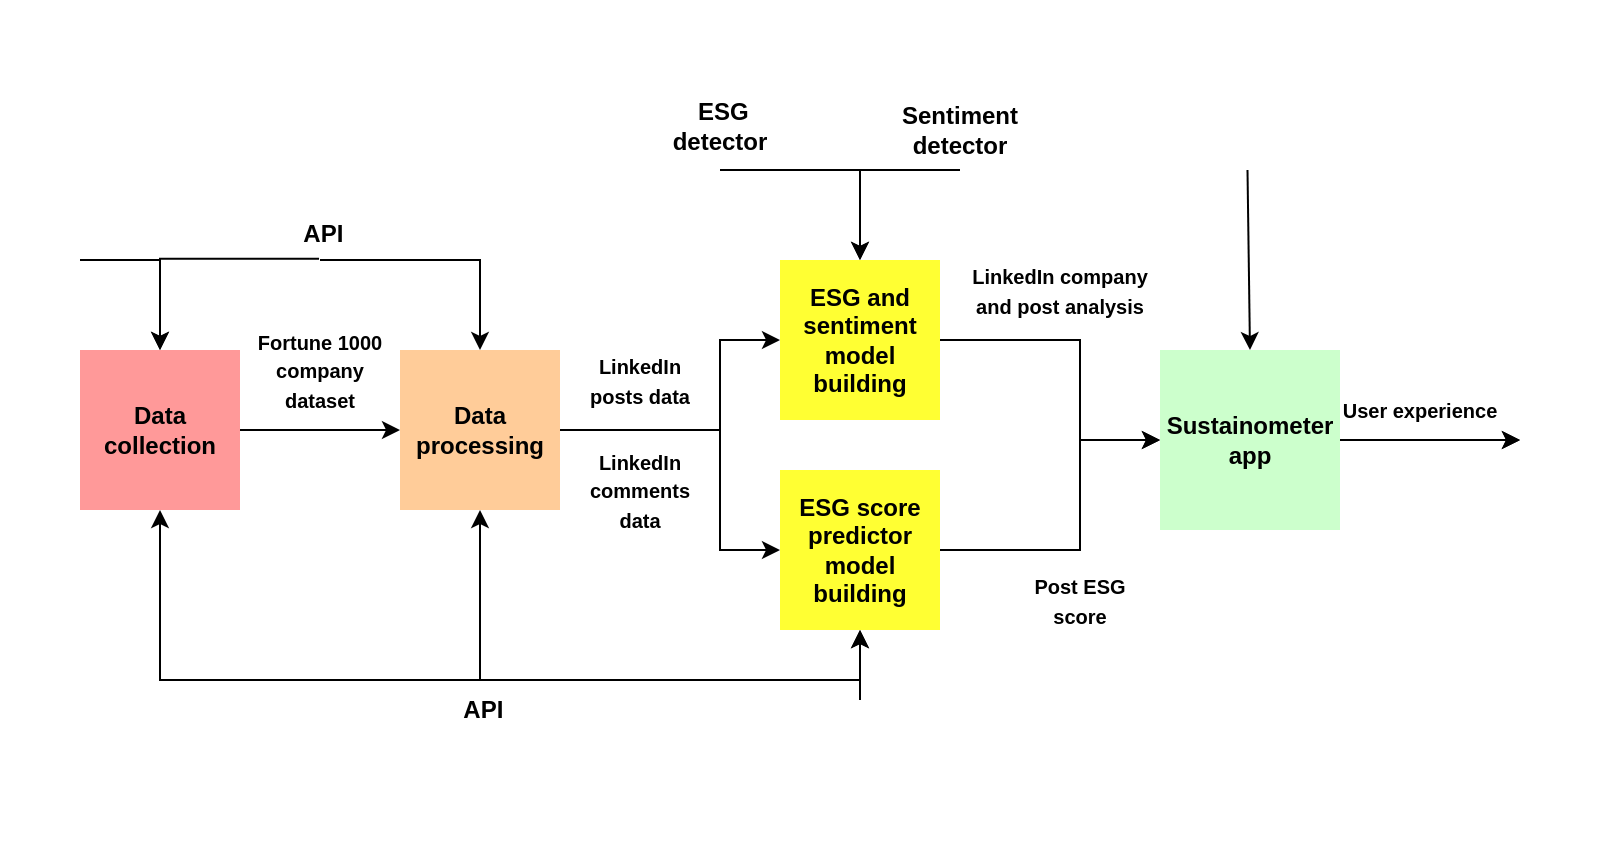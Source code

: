 <mxfile version="20.5.1" type="device"><diagram id="3Dkki-ofeys4IEUwjCBM" name="Page-1"><mxGraphModel dx="1345" dy="506" grid="1" gridSize="10" guides="1" tooltips="1" connect="1" arrows="1" fold="1" page="1" pageScale="1" pageWidth="850" pageHeight="1100" math="0" shadow="0"><root><mxCell id="0"/><mxCell id="1" parent="0"/><mxCell id="6IRQ7IJG4DnJNw5sI91V-43" value="" style="rounded=0;whiteSpace=wrap;html=1;fillColor=none;strokeColor=none;shadow=0;align=left;" vertex="1" parent="1"><mxGeometry x="540" width="160" height="430" as="geometry"/></mxCell><mxCell id="6IRQ7IJG4DnJNw5sI91V-31" value="" style="rounded=0;whiteSpace=wrap;html=1;fillColor=none;strokeColor=none;shadow=0;align=left;" vertex="1" parent="1"><mxGeometry x="320" width="220" height="430" as="geometry"/></mxCell><mxCell id="6IRQ7IJG4DnJNw5sI91V-13" value="" style="rounded=0;whiteSpace=wrap;html=1;fillColor=none;strokeColor=none;shadow=0;align=left;" vertex="1" parent="1"><mxGeometry x="160" width="160" height="430" as="geometry"/></mxCell><mxCell id="6IRQ7IJG4DnJNw5sI91V-1" value="&lt;b&gt;ESG score predictor model building&lt;/b&gt;" style="whiteSpace=wrap;html=1;aspect=fixed;fillColor=#FFFF33;strokeColor=none;fontFamily=Arial;fontSource=https%3A%2F%2Ffonts.googleapis.com%2Fcss%3Ffamily%3DArial;" vertex="1" parent="1"><mxGeometry x="390" y="235" width="80" height="80" as="geometry"/></mxCell><mxCell id="6IRQ7IJG4DnJNw5sI91V-7" value="" style="rounded=0;whiteSpace=wrap;html=1;fillColor=none;strokeColor=none;shadow=0;align=left;" vertex="1" parent="1"><mxGeometry width="160" height="430" as="geometry"/></mxCell><mxCell id="6IRQ7IJG4DnJNw5sI91V-2" value="&lt;b&gt;Data collection&lt;/b&gt;" style="whiteSpace=wrap;html=1;aspect=fixed;strokeColor=none;fillColor=#FF9999;fontFamily=Arial;fontSource=https%3A%2F%2Ffonts.googleapis.com%2Fcss%3Ffamily%3DArial;" vertex="1" parent="1"><mxGeometry x="40" y="175" width="80" height="80" as="geometry"/></mxCell><mxCell id="6IRQ7IJG4DnJNw5sI91V-3" value="&lt;b&gt;Data processing&lt;/b&gt;" style="whiteSpace=wrap;html=1;aspect=fixed;strokeColor=none;fillColor=#FFCC99;fontFamily=Arial;fontSource=https%3A%2F%2Ffonts.googleapis.com%2Fcss%3Ffamily%3DArial;" vertex="1" parent="1"><mxGeometry x="200" y="175" width="80" height="80" as="geometry"/></mxCell><mxCell id="6IRQ7IJG4DnJNw5sI91V-5" value="&lt;b&gt;ESG and sentiment model building&lt;/b&gt;" style="whiteSpace=wrap;html=1;aspect=fixed;strokeColor=none;fillColor=#FFFF33;fontFamily=Arial;fontSource=https%3A%2F%2Ffonts.googleapis.com%2Fcss%3Ffamily%3DArial;" vertex="1" parent="1"><mxGeometry x="390" y="130" width="80" height="80" as="geometry"/></mxCell><mxCell id="6IRQ7IJG4DnJNw5sI91V-10" value="&lt;b&gt;Sentiment detector&lt;/b&gt;" style="text;html=1;strokeColor=none;fillColor=none;align=center;verticalAlign=middle;whiteSpace=wrap;rounded=0;shadow=0;fontSize=12;fontFamily=Arial;fontSource=https%3A%2F%2Ffonts.googleapis.com%2Fcss%3Ffamily%3DArial;" vertex="1" parent="1"><mxGeometry x="450" y="45" width="60" height="40" as="geometry"/></mxCell><mxCell id="6IRQ7IJG4DnJNw5sI91V-15" style="edgeStyle=orthogonalEdgeStyle;rounded=0;orthogonalLoop=1;jettySize=auto;html=1;exitX=0.5;exitY=0;exitDx=0;exitDy=0;fontSize=12;fontFamily=Arial;fontSource=https%3A%2F%2Ffonts.googleapis.com%2Fcss%3Ffamily%3DArial;" edge="1" parent="1" source="6IRQ7IJG4DnJNw5sI91V-12" target="6IRQ7IJG4DnJNw5sI91V-3"><mxGeometry relative="1" as="geometry"><Array as="points"><mxPoint x="240" y="340"/></Array></mxGeometry></mxCell><mxCell id="6IRQ7IJG4DnJNw5sI91V-12" value="&lt;b&gt;&amp;nbsp;API&lt;br&gt;&lt;/b&gt;" style="text;html=1;strokeColor=none;fillColor=none;align=center;verticalAlign=middle;whiteSpace=wrap;rounded=0;shadow=0;fontSize=12;fontFamily=Arial;fontSource=https%3A%2F%2Ffonts.googleapis.com%2Fcss%3Ffamily%3DArial;" vertex="1" parent="1"><mxGeometry x="210" y="340" width="60" height="30" as="geometry"/></mxCell><mxCell id="6IRQ7IJG4DnJNw5sI91V-17" value="&lt;b&gt;&amp;nbsp;ESG detector&lt;/b&gt;" style="text;html=1;strokeColor=none;fillColor=none;align=center;verticalAlign=middle;whiteSpace=wrap;rounded=0;shadow=0;fontSize=12;fontFamily=Arial;fontSource=https%3A%2F%2Ffonts.googleapis.com%2Fcss%3Ffamily%3DArial;" vertex="1" parent="1"><mxGeometry x="330" y="40" width="60" height="45" as="geometry"/></mxCell><mxCell id="6IRQ7IJG4DnJNw5sI91V-19" value="" style="endArrow=classic;html=1;rounded=0;fontSize=12;exitX=1;exitY=0.5;exitDx=0;exitDy=0;entryX=0;entryY=0.5;entryDx=0;entryDy=0;fontFamily=Arial;fontSource=https%3A%2F%2Ffonts.googleapis.com%2Fcss%3Ffamily%3DArial;" edge="1" parent="1" source="6IRQ7IJG4DnJNw5sI91V-2" target="6IRQ7IJG4DnJNw5sI91V-3"><mxGeometry width="50" height="50" relative="1" as="geometry"><mxPoint x="290" y="225" as="sourcePoint"/><mxPoint x="370" y="225" as="targetPoint"/></mxGeometry></mxCell><mxCell id="6IRQ7IJG4DnJNw5sI91V-20" value="&lt;font style=&quot;font-size: 10px;&quot;&gt;&lt;b&gt;Fortune 1000 company dataset&lt;/b&gt;&lt;/font&gt;" style="text;html=1;strokeColor=none;fillColor=none;align=center;verticalAlign=middle;whiteSpace=wrap;rounded=0;shadow=0;fontSize=12;fontFamily=Arial;fontSource=https%3A%2F%2Ffonts.googleapis.com%2Fcss%3Ffamily%3DArial;" vertex="1" parent="1"><mxGeometry x="120" y="170" width="80" height="30" as="geometry"/></mxCell><mxCell id="6IRQ7IJG4DnJNw5sI91V-21" style="edgeStyle=orthogonalEdgeStyle;rounded=0;orthogonalLoop=1;jettySize=auto;html=1;exitX=0.5;exitY=1;exitDx=0;exitDy=0;fontSize=12;entryX=0.5;entryY=0;entryDx=0;entryDy=0;fontFamily=Arial;fontSource=https%3A%2F%2Ffonts.googleapis.com%2Fcss%3Ffamily%3DArial;" edge="1" parent="1" target="6IRQ7IJG4DnJNw5sI91V-2"><mxGeometry relative="1" as="geometry"><mxPoint x="40.0" y="130" as="sourcePoint"/><mxPoint x="250" y="185" as="targetPoint"/><Array as="points"><mxPoint x="80" y="130"/></Array></mxGeometry></mxCell><mxCell id="6IRQ7IJG4DnJNw5sI91V-23" value="" style="edgeStyle=elbowEdgeStyle;elbow=horizontal;endArrow=classic;html=1;rounded=0;fontSize=10;exitX=0.5;exitY=0;exitDx=0;exitDy=0;entryX=0.5;entryY=1;entryDx=0;entryDy=0;fontFamily=Arial;fontSource=https%3A%2F%2Ffonts.googleapis.com%2Fcss%3Ffamily%3DArial;" edge="1" parent="1" source="6IRQ7IJG4DnJNw5sI91V-12" target="6IRQ7IJG4DnJNw5sI91V-2"><mxGeometry width="50" height="50" relative="1" as="geometry"><mxPoint x="400" y="290" as="sourcePoint"/><mxPoint x="450" y="240" as="targetPoint"/><Array as="points"><mxPoint x="80" y="300"/></Array></mxGeometry></mxCell><mxCell id="6IRQ7IJG4DnJNw5sI91V-27" value="" style="edgeStyle=elbowEdgeStyle;elbow=horizontal;endArrow=classic;html=1;rounded=0;fontSize=10;exitX=-0.003;exitY=0.301;exitDx=0;exitDy=0;entryX=0.5;entryY=0;entryDx=0;entryDy=0;exitPerimeter=0;fontFamily=Arial;fontSource=https%3A%2F%2Ffonts.googleapis.com%2Fcss%3Ffamily%3DArial;" edge="1" parent="1" source="6IRQ7IJG4DnJNw5sI91V-13" target="6IRQ7IJG4DnJNw5sI91V-2"><mxGeometry width="50" height="50" relative="1" as="geometry"><mxPoint x="170" y="310" as="sourcePoint"/><mxPoint x="90" y="265" as="targetPoint"/><Array as="points"><mxPoint x="80" y="130"/></Array></mxGeometry></mxCell><mxCell id="6IRQ7IJG4DnJNw5sI91V-28" value="" style="edgeStyle=elbowEdgeStyle;elbow=horizontal;endArrow=classic;html=1;rounded=0;fontSize=10;exitX=0.5;exitY=1;exitDx=0;exitDy=0;entryX=0.5;entryY=0;entryDx=0;entryDy=0;fontFamily=Arial;fontSource=https%3A%2F%2Ffonts.googleapis.com%2Fcss%3Ffamily%3DArial;" edge="1" parent="1" target="6IRQ7IJG4DnJNw5sI91V-3"><mxGeometry width="50" height="50" relative="1" as="geometry"><mxPoint x="160" y="130" as="sourcePoint"/><mxPoint x="90" y="185" as="targetPoint"/><Array as="points"><mxPoint x="240" y="160"/></Array></mxGeometry></mxCell><mxCell id="6IRQ7IJG4DnJNw5sI91V-32" value="&lt;b&gt;&lt;font style=&quot;font-size: 10px;&quot;&gt;LinkedIn posts data&lt;/font&gt;&lt;/b&gt;" style="text;html=1;strokeColor=none;fillColor=none;align=center;verticalAlign=middle;whiteSpace=wrap;rounded=0;shadow=0;fontSize=12;fontFamily=Arial;fontSource=https%3A%2F%2Ffonts.googleapis.com%2Fcss%3Ffamily%3DArial;" vertex="1" parent="1"><mxGeometry x="290" y="175" width="60" height="30" as="geometry"/></mxCell><mxCell id="6IRQ7IJG4DnJNw5sI91V-33" value="&lt;b&gt;&lt;font style=&quot;font-size: 10px;&quot;&gt;LinkedIn comments data&lt;/font&gt;&lt;/b&gt;" style="text;html=1;strokeColor=none;fillColor=none;align=center;verticalAlign=middle;whiteSpace=wrap;rounded=0;shadow=0;fontSize=12;fontFamily=Arial;fontSource=https%3A%2F%2Ffonts.googleapis.com%2Fcss%3Ffamily%3DArial;" vertex="1" parent="1"><mxGeometry x="290" y="230" width="60" height="30" as="geometry"/></mxCell><mxCell id="6IRQ7IJG4DnJNw5sI91V-34" value="" style="edgeStyle=elbowEdgeStyle;elbow=horizontal;endArrow=classic;html=1;rounded=0;fontSize=10;entryX=0.5;entryY=0;entryDx=0;entryDy=0;fontFamily=Arial;fontSource=https%3A%2F%2Ffonts.googleapis.com%2Fcss%3Ffamily%3DArial;" edge="1" parent="1" target="6IRQ7IJG4DnJNw5sI91V-5"><mxGeometry width="50" height="50" relative="1" as="geometry"><mxPoint x="480" y="85" as="sourcePoint"/><mxPoint x="250" y="150" as="targetPoint"/><Array as="points"><mxPoint x="430" y="115"/></Array></mxGeometry></mxCell><mxCell id="6IRQ7IJG4DnJNw5sI91V-35" value="" style="edgeStyle=elbowEdgeStyle;elbow=horizontal;endArrow=classic;html=1;rounded=0;fontSize=10;exitX=0.5;exitY=1;exitDx=0;exitDy=0;entryX=0.5;entryY=0;entryDx=0;entryDy=0;fontFamily=Arial;fontSource=https%3A%2F%2Ffonts.googleapis.com%2Fcss%3Ffamily%3DArial;" edge="1" parent="1" source="6IRQ7IJG4DnJNw5sI91V-17" target="6IRQ7IJG4DnJNw5sI91V-5"><mxGeometry width="50" height="50" relative="1" as="geometry"><mxPoint x="490" y="95" as="sourcePoint"/><mxPoint x="440" y="150" as="targetPoint"/><Array as="points"><mxPoint x="430" y="115"/></Array></mxGeometry></mxCell><mxCell id="6IRQ7IJG4DnJNw5sI91V-40" value="" style="edgeStyle=elbowEdgeStyle;elbow=horizontal;endArrow=classic;html=1;rounded=0;fontSize=10;exitX=1;exitY=0.5;exitDx=0;exitDy=0;entryX=0;entryY=0.5;entryDx=0;entryDy=0;fontFamily=Arial;fontSource=https%3A%2F%2Ffonts.googleapis.com%2Fcss%3Ffamily%3DArial;" edge="1" parent="1" source="6IRQ7IJG4DnJNw5sI91V-3" target="6IRQ7IJG4DnJNw5sI91V-5"><mxGeometry width="50" height="50" relative="1" as="geometry"><mxPoint x="370" y="95" as="sourcePoint"/><mxPoint x="440" y="150" as="targetPoint"/><Array as="points"><mxPoint x="360" y="210"/></Array></mxGeometry></mxCell><mxCell id="6IRQ7IJG4DnJNw5sI91V-41" value="" style="edgeStyle=elbowEdgeStyle;elbow=horizontal;endArrow=classic;html=1;rounded=0;fontSize=10;exitX=1;exitY=0.5;exitDx=0;exitDy=0;entryX=0;entryY=0.5;entryDx=0;entryDy=0;fontFamily=Arial;fontSource=https%3A%2F%2Ffonts.googleapis.com%2Fcss%3Ffamily%3DArial;" edge="1" parent="1" source="6IRQ7IJG4DnJNw5sI91V-3" target="6IRQ7IJG4DnJNw5sI91V-1"><mxGeometry width="50" height="50" relative="1" as="geometry"><mxPoint x="290" y="225" as="sourcePoint"/><mxPoint x="400" y="190" as="targetPoint"/><Array as="points"><mxPoint x="360" y="270"/></Array></mxGeometry></mxCell><mxCell id="6IRQ7IJG4DnJNw5sI91V-68" value="" style="edgeStyle=orthogonalEdgeStyle;rounded=0;orthogonalLoop=1;jettySize=auto;html=1;fontFamily=Arial;fontSource=https%3A%2F%2Ffonts.googleapis.com%2Fcss%3Ffamily%3DArial;fontSize=14;" edge="1" parent="1" source="6IRQ7IJG4DnJNw5sI91V-42" target="6IRQ7IJG4DnJNw5sI91V-58"><mxGeometry relative="1" as="geometry"/></mxCell><mxCell id="6IRQ7IJG4DnJNw5sI91V-42" value="&lt;b&gt;Sustainometer app&lt;/b&gt;" style="whiteSpace=wrap;html=1;aspect=fixed;fillColor=#CCFFCC;strokeColor=none;fontFamily=Arial;fontSource=https%3A%2F%2Ffonts.googleapis.com%2Fcss%3Ffamily%3DArial;" vertex="1" parent="1"><mxGeometry x="580" y="175" width="90" height="90" as="geometry"/></mxCell><mxCell id="6IRQ7IJG4DnJNw5sI91V-44" style="edgeStyle=orthogonalEdgeStyle;rounded=0;orthogonalLoop=1;jettySize=auto;html=1;exitX=0.5;exitY=0;exitDx=0;exitDy=0;fontSize=12;entryX=0.5;entryY=1;entryDx=0;entryDy=0;fontFamily=Arial;fontSource=https%3A%2F%2Ffonts.googleapis.com%2Fcss%3Ffamily%3DArial;" edge="1" parent="1" source="6IRQ7IJG4DnJNw5sI91V-12" target="6IRQ7IJG4DnJNw5sI91V-1"><mxGeometry relative="1" as="geometry"><mxPoint x="170" y="350" as="sourcePoint"/><mxPoint x="250" y="265" as="targetPoint"/><Array as="points"><mxPoint x="430" y="340"/></Array></mxGeometry></mxCell><mxCell id="6IRQ7IJG4DnJNw5sI91V-45" value="" style="edgeStyle=elbowEdgeStyle;elbow=horizontal;endArrow=classic;html=1;rounded=0;fontSize=10;exitX=1;exitY=0.5;exitDx=0;exitDy=0;entryX=0;entryY=0.5;entryDx=0;entryDy=0;fontFamily=Arial;fontSource=https%3A%2F%2Ffonts.googleapis.com%2Fcss%3Ffamily%3DArial;" edge="1" parent="1" source="6IRQ7IJG4DnJNw5sI91V-5" target="6IRQ7IJG4DnJNw5sI91V-42"><mxGeometry width="50" height="50" relative="1" as="geometry"><mxPoint x="290" y="225" as="sourcePoint"/><mxPoint x="400" y="180" as="targetPoint"/><Array as="points"><mxPoint x="540" y="190"/></Array></mxGeometry></mxCell><mxCell id="6IRQ7IJG4DnJNw5sI91V-46" value="" style="edgeStyle=elbowEdgeStyle;elbow=horizontal;endArrow=classic;html=1;rounded=0;fontSize=10;exitX=1;exitY=0.5;exitDx=0;exitDy=0;entryX=0;entryY=0.5;entryDx=0;entryDy=0;fontFamily=Arial;fontSource=https%3A%2F%2Ffonts.googleapis.com%2Fcss%3Ffamily%3DArial;" edge="1" parent="1" source="6IRQ7IJG4DnJNw5sI91V-1" target="6IRQ7IJG4DnJNw5sI91V-42"><mxGeometry width="50" height="50" relative="1" as="geometry"><mxPoint x="480" y="180" as="sourcePoint"/><mxPoint x="620" y="220" as="targetPoint"/><Array as="points"><mxPoint x="540" y="250"/></Array></mxGeometry></mxCell><mxCell id="6IRQ7IJG4DnJNw5sI91V-47" value="&lt;b&gt;&lt;br&gt;&lt;/b&gt;" style="text;html=1;strokeColor=none;fillColor=none;align=center;verticalAlign=middle;whiteSpace=wrap;rounded=0;shadow=0;fontSize=12;fontFamily=Arial;fontSource=https%3A%2F%2Ffonts.googleapis.com%2Fcss%3Ffamily%3DArial;" vertex="1" parent="1"><mxGeometry x="400" y="350" width="60" height="35" as="geometry"/></mxCell><mxCell id="6IRQ7IJG4DnJNw5sI91V-48" value="&lt;span style=&quot;font-size: 10px;&quot;&gt;&lt;b&gt;Post ESG score&lt;/b&gt;&lt;/span&gt;" style="text;html=1;strokeColor=none;fillColor=none;align=center;verticalAlign=middle;whiteSpace=wrap;rounded=0;shadow=0;fontSize=12;fontFamily=Arial;fontSource=https%3A%2F%2Ffonts.googleapis.com%2Fcss%3Ffamily%3DArial;" vertex="1" parent="1"><mxGeometry x="510" y="285" width="60" height="30" as="geometry"/></mxCell><mxCell id="6IRQ7IJG4DnJNw5sI91V-49" value="&lt;span style=&quot;font-size: 10px;&quot;&gt;&lt;b&gt;LinkedIn company and post analysis&lt;/b&gt;&lt;/span&gt;" style="text;html=1;strokeColor=none;fillColor=none;align=center;verticalAlign=middle;whiteSpace=wrap;rounded=0;shadow=0;fontSize=12;fontFamily=Arial;fontSource=https%3A%2F%2Ffonts.googleapis.com%2Fcss%3Ffamily%3DArial;" vertex="1" parent="1"><mxGeometry x="480" y="130" width="100" height="30" as="geometry"/></mxCell><mxCell id="6IRQ7IJG4DnJNw5sI91V-54" style="edgeStyle=orthogonalEdgeStyle;rounded=0;orthogonalLoop=1;jettySize=auto;html=1;exitX=0.5;exitY=0;exitDx=0;exitDy=0;fontSize=12;entryX=0.5;entryY=1;entryDx=0;entryDy=0;fontFamily=Arial;fontSource=https%3A%2F%2Ffonts.googleapis.com%2Fcss%3Ffamily%3DArial;" edge="1" parent="1" source="6IRQ7IJG4DnJNw5sI91V-47" target="6IRQ7IJG4DnJNw5sI91V-1"><mxGeometry relative="1" as="geometry"><mxPoint x="250" y="350" as="sourcePoint"/><mxPoint x="440" y="325" as="targetPoint"/><Array as="points"><mxPoint x="430" y="340"/></Array></mxGeometry></mxCell><mxCell id="6IRQ7IJG4DnJNw5sI91V-58" value="" style="shape=image;html=1;verticalAlign=top;verticalLabelPosition=bottom;labelBackgroundColor=#ffffff;imageAspect=0;aspect=fixed;image=https://cdn3.iconfinder.com/data/icons/essential-pack/32/34-Happy_and_Smile-128.png;shadow=0;fontFamily=Arial;fontSource=https%3A%2F%2Ffonts.googleapis.com%2Fcss%3Ffamily%3DArial;fontSize=14;fillColor=#FFFF33;" vertex="1" parent="1"><mxGeometry x="760" y="201" width="38" height="38" as="geometry"/></mxCell><mxCell id="6IRQ7IJG4DnJNw5sI91V-59" value="&lt;span style=&quot;font-size: 10px;&quot;&gt;&lt;b&gt;User experience&lt;/b&gt;&lt;/span&gt;" style="text;html=1;strokeColor=none;fillColor=none;align=center;verticalAlign=middle;whiteSpace=wrap;rounded=0;shadow=0;fontSize=12;fontFamily=Arial;fontSource=https%3A%2F%2Ffonts.googleapis.com%2Fcss%3Ffamily%3DArial;" vertex="1" parent="1"><mxGeometry x="660" y="190" width="100" height="30" as="geometry"/></mxCell><mxCell id="6IRQ7IJG4DnJNw5sI91V-60" value="" style="endArrow=classic;html=1;rounded=0;fontFamily=Arial;fontSource=https%3A%2F%2Ffonts.googleapis.com%2Fcss%3Ffamily%3DArial;fontSize=14;entryX=0;entryY=0.5;entryDx=0;entryDy=0;exitX=1;exitY=0.5;exitDx=0;exitDy=0;" edge="1" parent="1" source="6IRQ7IJG4DnJNw5sI91V-42" target="6IRQ7IJG4DnJNw5sI91V-58"><mxGeometry width="50" height="50" relative="1" as="geometry"><mxPoint x="430" y="250" as="sourcePoint"/><mxPoint x="480" y="200" as="targetPoint"/></mxGeometry></mxCell><mxCell id="6IRQ7IJG4DnJNw5sI91V-62" value="" style="shape=image;verticalLabelPosition=bottom;labelBackgroundColor=default;verticalAlign=top;aspect=fixed;imageAspect=0;image=https://www.expert.ai/wp-content/uploads/2020/09/footer-logo-new.png;" vertex="1" parent="1"><mxGeometry x="380" y="14.79" width="90" height="30.21" as="geometry"/></mxCell><mxCell id="6IRQ7IJG4DnJNw5sI91V-63" value="" style="shape=image;verticalLabelPosition=bottom;labelBackgroundColor=default;verticalAlign=top;aspect=fixed;imageAspect=0;image=https://miro.medium.com/max/1400/1*n8jC9VAQuED6xhYTcCJ0pQ.png;" vertex="1" parent="1"><mxGeometry x="380" y="354.43" width="108.82" height="35.57" as="geometry"/></mxCell><mxCell id="6IRQ7IJG4DnJNw5sI91V-64" value="" style="shape=image;verticalLabelPosition=bottom;labelBackgroundColor=default;verticalAlign=top;aspect=fixed;imageAspect=0;image=https://upload.wikimedia.org/wikipedia/commons/7/7c/Kaggle_logo.png;" vertex="1" parent="1"><mxGeometry x="30" y="101.82" width="60" height="23.19" as="geometry"/></mxCell><mxCell id="6IRQ7IJG4DnJNw5sI91V-65" value="" style="shape=image;verticalLabelPosition=bottom;labelBackgroundColor=default;verticalAlign=top;aspect=fixed;imageAspect=0;image=https://www.programmableweb.com/sites/default/files/linkedin_0.jpg;" vertex="1" parent="1"><mxGeometry x="225" y="360" width="30" height="30" as="geometry"/></mxCell><mxCell id="6IRQ7IJG4DnJNw5sI91V-67" value="" style="shape=image;verticalLabelPosition=bottom;labelBackgroundColor=default;verticalAlign=top;aspect=fixed;imageAspect=0;image=https://cdn.analyticsvidhya.com/wp-content/uploads/2021/06/39595st.jpeg;" vertex="1" parent="1"><mxGeometry x="577.5" y="36.61" width="92.5" height="48.39" as="geometry"/></mxCell><mxCell id="6IRQ7IJG4DnJNw5sI91V-69" value="" style="endArrow=classic;html=1;rounded=0;fontFamily=Arial;fontSource=https%3A%2F%2Ffonts.googleapis.com%2Fcss%3Ffamily%3DArial;fontSize=14;entryX=0.5;entryY=0;entryDx=0;entryDy=0;exitX=0.5;exitY=1;exitDx=0;exitDy=0;" edge="1" parent="1" source="6IRQ7IJG4DnJNw5sI91V-67" target="6IRQ7IJG4DnJNw5sI91V-42"><mxGeometry width="50" height="50" relative="1" as="geometry"><mxPoint x="620" y="100" as="sourcePoint"/><mxPoint x="770" y="230" as="targetPoint"/></mxGeometry></mxCell><mxCell id="6IRQ7IJG4DnJNw5sI91V-70" value="" style="shape=image;verticalLabelPosition=bottom;labelBackgroundColor=default;verticalAlign=top;aspect=fixed;imageAspect=0;image=https://upload.wikimedia.org/wikipedia/commons/thumb/4/4f/Twitter-logo.svg/800px-Twitter-logo.svg.png;" vertex="1" parent="1"><mxGeometry x="146.75" y="70" width="38.66" height="31.82" as="geometry"/></mxCell><mxCell id="6IRQ7IJG4DnJNw5sI91V-71" value="&lt;b&gt;&amp;nbsp;API&lt;br&gt;&lt;/b&gt;" style="text;html=1;strokeColor=none;fillColor=none;align=center;verticalAlign=middle;whiteSpace=wrap;rounded=0;shadow=0;fontSize=12;fontFamily=Arial;fontSource=https%3A%2F%2Ffonts.googleapis.com%2Fcss%3Ffamily%3DArial;" vertex="1" parent="1"><mxGeometry x="130" y="101.82" width="60" height="30" as="geometry"/></mxCell></root></mxGraphModel></diagram></mxfile>